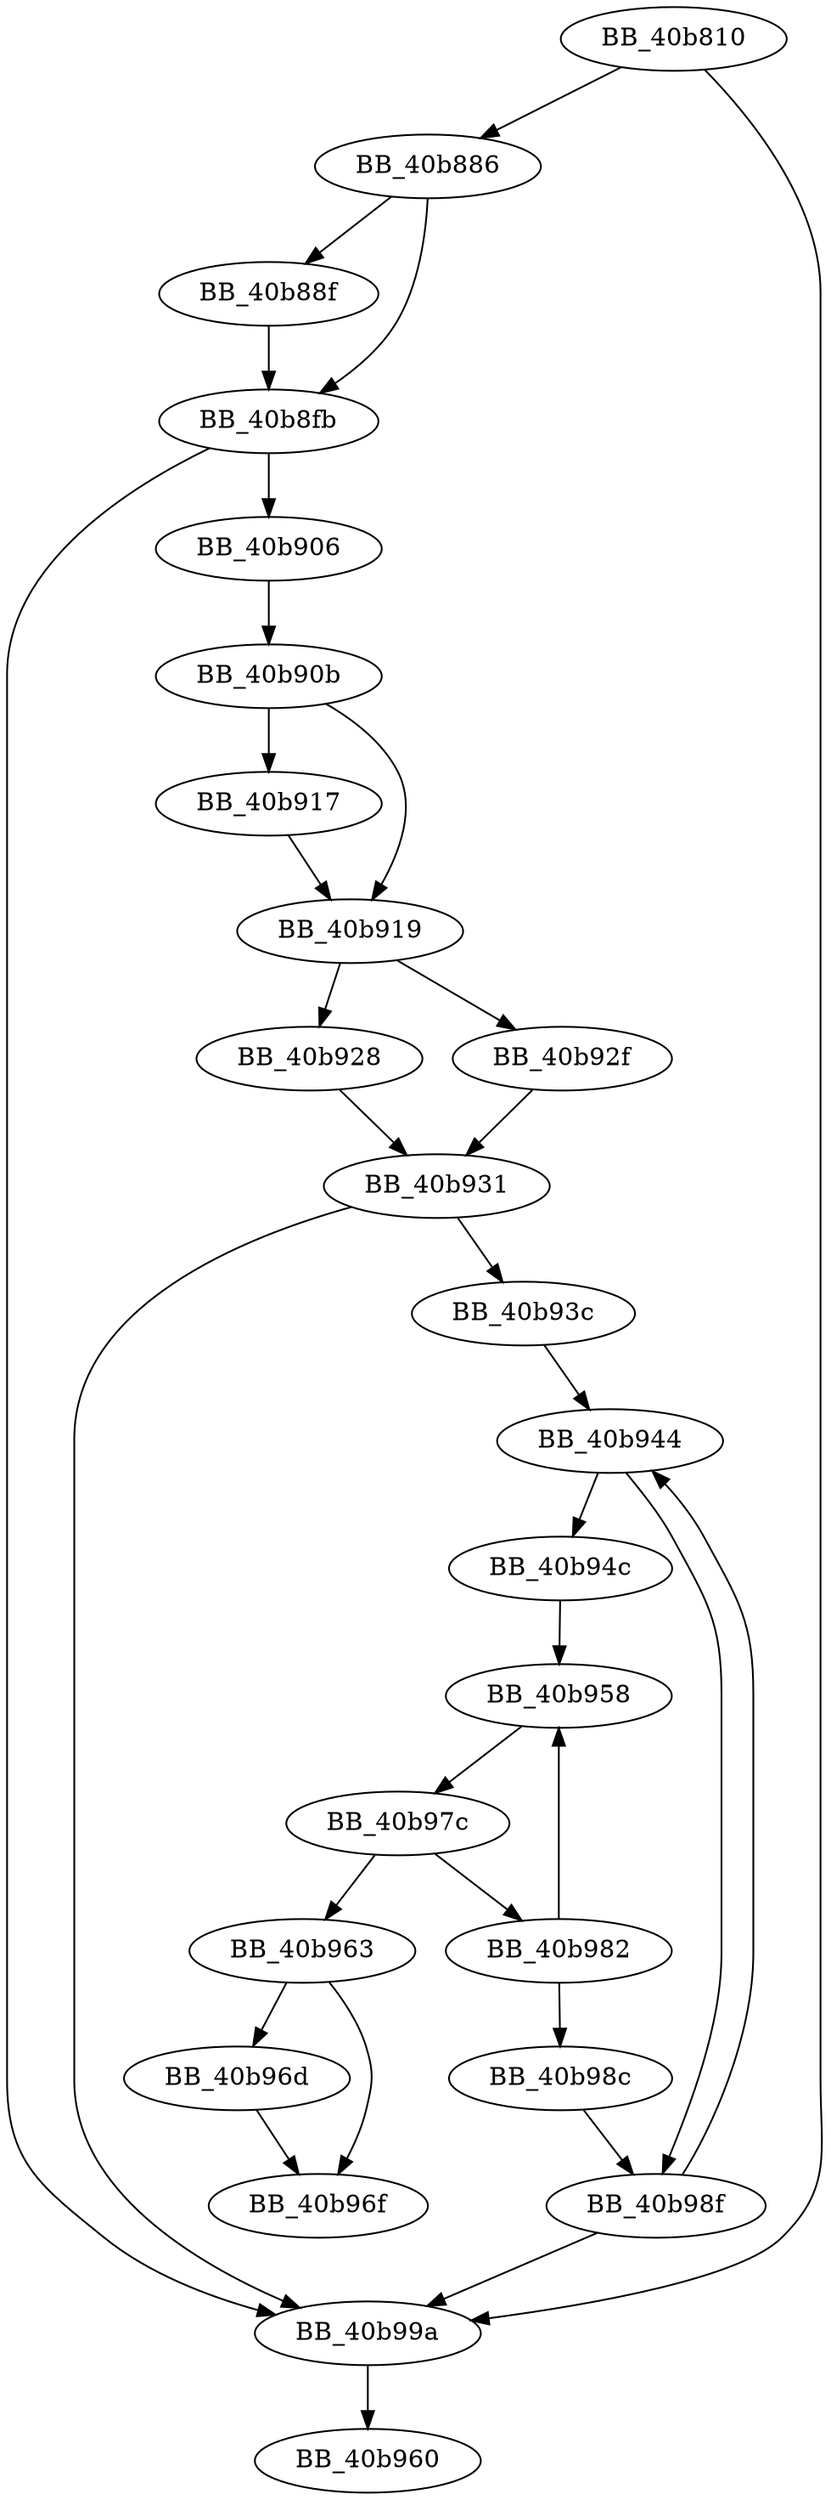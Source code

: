 DiGraph sub_40B810{
BB_40b810->BB_40b886
BB_40b810->BB_40b99a
BB_40b886->BB_40b88f
BB_40b886->BB_40b8fb
BB_40b88f->BB_40b8fb
BB_40b8fb->BB_40b906
BB_40b8fb->BB_40b99a
BB_40b906->BB_40b90b
BB_40b90b->BB_40b917
BB_40b90b->BB_40b919
BB_40b917->BB_40b919
BB_40b919->BB_40b928
BB_40b919->BB_40b92f
BB_40b928->BB_40b931
BB_40b92f->BB_40b931
BB_40b931->BB_40b93c
BB_40b931->BB_40b99a
BB_40b93c->BB_40b944
BB_40b944->BB_40b94c
BB_40b944->BB_40b98f
BB_40b94c->BB_40b958
BB_40b958->BB_40b97c
BB_40b963->BB_40b96d
BB_40b963->BB_40b96f
BB_40b96d->BB_40b96f
BB_40b97c->BB_40b963
BB_40b97c->BB_40b982
BB_40b982->BB_40b958
BB_40b982->BB_40b98c
BB_40b98c->BB_40b98f
BB_40b98f->BB_40b944
BB_40b98f->BB_40b99a
BB_40b99a->BB_40b960
}
